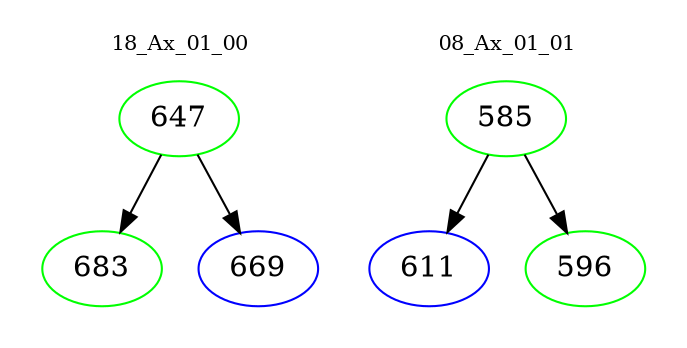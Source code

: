 digraph{
subgraph cluster_0 {
color = white
label = "18_Ax_01_00";
fontsize=10;
T0_647 [label="647", color="green"]
T0_647 -> T0_683 [color="black"]
T0_683 [label="683", color="green"]
T0_647 -> T0_669 [color="black"]
T0_669 [label="669", color="blue"]
}
subgraph cluster_1 {
color = white
label = "08_Ax_01_01";
fontsize=10;
T1_585 [label="585", color="green"]
T1_585 -> T1_611 [color="black"]
T1_611 [label="611", color="blue"]
T1_585 -> T1_596 [color="black"]
T1_596 [label="596", color="green"]
}
}
